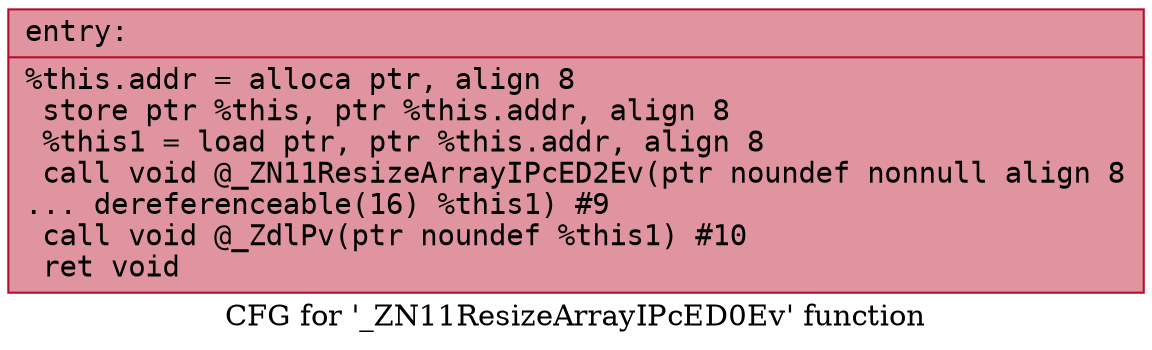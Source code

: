 digraph "CFG for '_ZN11ResizeArrayIPcED0Ev' function" {
	label="CFG for '_ZN11ResizeArrayIPcED0Ev' function";

	Node0x55775c3c5e70 [shape=record,color="#b70d28ff", style=filled, fillcolor="#b70d2870" fontname="Courier",label="{entry:\l|  %this.addr = alloca ptr, align 8\l  store ptr %this, ptr %this.addr, align 8\l  %this1 = load ptr, ptr %this.addr, align 8\l  call void @_ZN11ResizeArrayIPcED2Ev(ptr noundef nonnull align 8\l... dereferenceable(16) %this1) #9\l  call void @_ZdlPv(ptr noundef %this1) #10\l  ret void\l}"];
}
